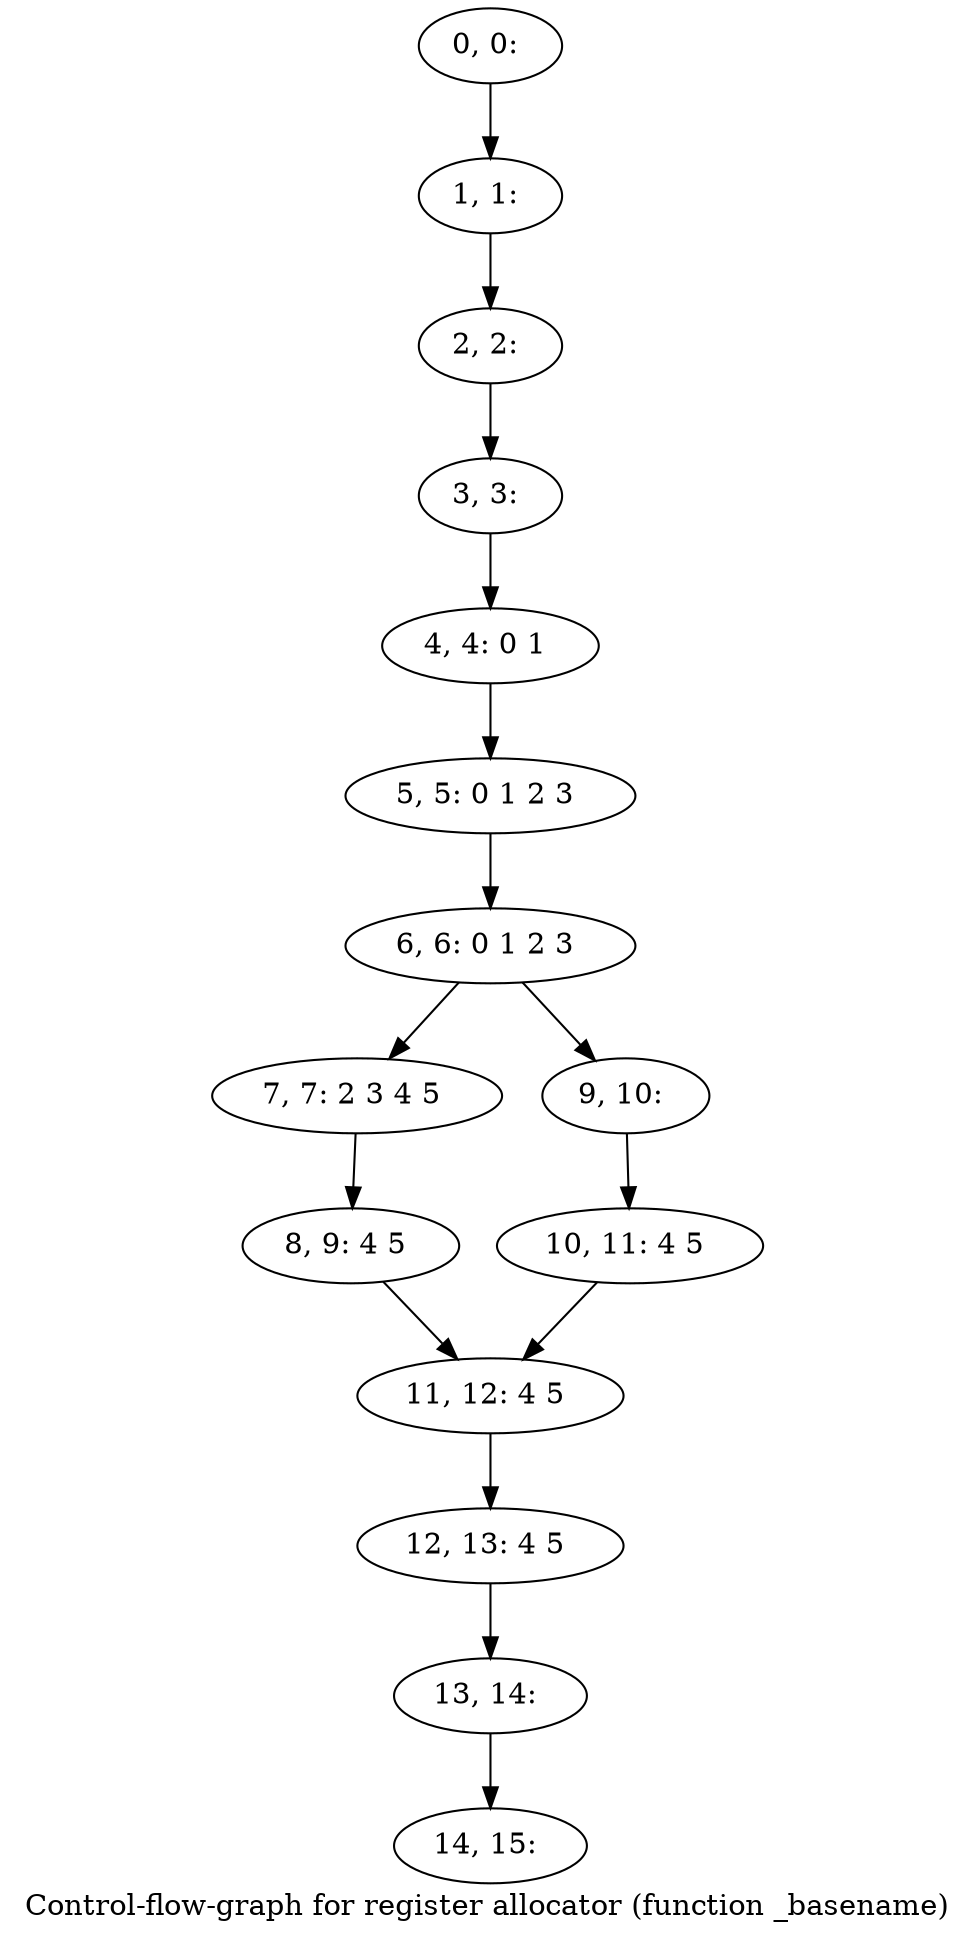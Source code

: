 digraph G {
graph [label="Control-flow-graph for register allocator (function _basename)"]
0[label="0, 0: "];
1[label="1, 1: "];
2[label="2, 2: "];
3[label="3, 3: "];
4[label="4, 4: 0 1 "];
5[label="5, 5: 0 1 2 3 "];
6[label="6, 6: 0 1 2 3 "];
7[label="7, 7: 2 3 4 5 "];
8[label="8, 9: 4 5 "];
9[label="9, 10: "];
10[label="10, 11: 4 5 "];
11[label="11, 12: 4 5 "];
12[label="12, 13: 4 5 "];
13[label="13, 14: "];
14[label="14, 15: "];
0->1 ;
1->2 ;
2->3 ;
3->4 ;
4->5 ;
5->6 ;
6->7 ;
6->9 ;
7->8 ;
8->11 ;
9->10 ;
10->11 ;
11->12 ;
12->13 ;
13->14 ;
}
